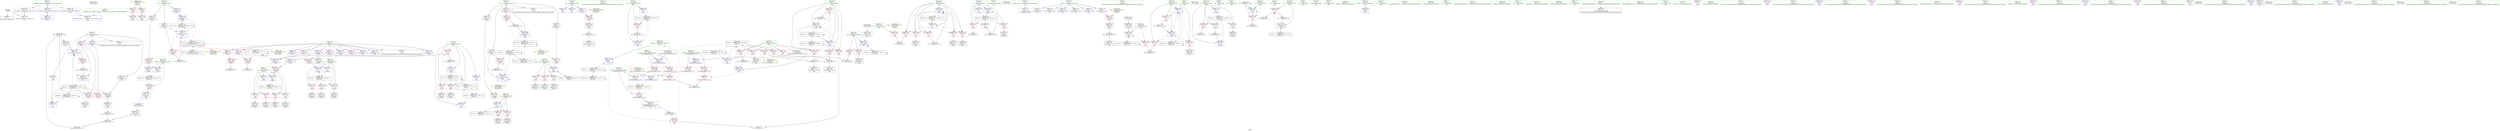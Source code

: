 digraph "SVFG" {
	label="SVFG";

	Node0x561855875530 [shape=record,color=grey,label="{NodeID: 0\nNullPtr}"];
	Node0x561855875530 -> Node0x5618559cab70[style=solid];
	Node0x561855875530 -> Node0x5618559d6530[style=solid];
	Node0x561855a196b0 [shape=record,color=black,label="{NodeID: 526\n264 = PHI()\n}"];
	Node0x5618559ee9b0 [shape=record,color=yellow,style=double,label="{NodeID: 443\n27V_1 = ENCHI(MR_27V_0)\npts\{1 \}\nFun[main]}"];
	Node0x5618559ee9b0 -> Node0x5618559d0a20[style=dashed];
	Node0x5618559ee9b0 -> Node0x5618559d0af0[style=dashed];
	Node0x5618559dcdd0 [shape=record,color=grey,label="{NodeID: 360\n396 = Binary(395, 389, )\n}"];
	Node0x5618559dcdd0 -> Node0x5618559cdeb0[style=solid];
	Node0x5618559d81d0 [shape=record,color=blue,label="{NodeID: 277\n393\<--397\narrayidx58\<--conv60\nmain\n}"];
	Node0x5618559d81d0 -> Node0x5618559cdc50[style=dashed];
	Node0x5618559d81d0 -> Node0x5618559d82a0[style=dashed];
	Node0x5618559cbf10 [shape=record,color=red,label="{NodeID: 194\n195\<--168\n\<--p\n_Z3askv\n}"];
	Node0x5618559cbf10 -> Node0x5618559c8bf0[style=solid];
	Node0x5618559c8800 [shape=record,color=black,label="{NodeID: 111\n372\<--371\nidxprom47\<--sub46\nmain\n}"];
	Node0x5618559c7070 [shape=record,color=green,label="{NodeID: 28\n401\<--1\n\<--dummyObj\nCan only get source location for instruction, argument, global var or function.}"];
	Node0x561855a00240 [shape=record,color=yellow,style=double,label="{NodeID: 471\n10V_1 = ENCHI(MR_10V_0)\npts\{160000 \}\nFun[_Z3insv]}"];
	Node0x561855a00240 -> Node0x5618559d13e0[style=dashed];
	Node0x5618559d3410 [shape=record,color=black,label="{NodeID: 388\nMR_38V_3 = PHI(MR_38V_4, MR_38V_2, )\npts\{225 \}\n}"];
	Node0x5618559d3410 -> Node0x5618559cc590[style=dashed];
	Node0x5618559d3410 -> Node0x5618559d7b50[style=dashed];
	Node0x5618559cd5d0 [shape=record,color=red,label="{NodeID: 222\n404\<--236\n\<--j37\nmain\n}"];
	Node0x5618559cd5d0 -> Node0x5618559ddb50[style=solid];
	Node0x5618559cf090 [shape=record,color=purple,label="{NodeID: 139\n103\<--20\narrayidx4\<--chd\n_Z3insv\n}"];
	Node0x5618559cf090 -> Node0x5618559d14b0[style=solid];
	Node0x5618559c9ab0 [shape=record,color=green,label="{NodeID: 56\n222\<--223\nV\<--V_field_insensitive\nmain\n}"];
	Node0x5618559c9ab0 -> Node0x5618559cc4c0[style=solid];
	Node0x5618559d6be0 [shape=record,color=blue,label="{NodeID: 250\n82\<--144\ni\<--inc17\n_Z3insv\n}"];
	Node0x5618559d6be0 -> Node0x5618559f8070[style=dashed];
	Node0x5618559d07b0 [shape=record,color=red,label="{NodeID: 167\n107\<--23\n\<--tot\n_Z3insv\n}"];
	Node0x5618559d07b0 -> Node0x5618559cb3b0[style=solid];
	Node0x5618559cb3b0 [shape=record,color=black,label="{NodeID: 84\n108\<--107\nidxprom5\<--\n_Z3insv\n}"];
	Node0x5618559b5600 [shape=record,color=green,label="{NodeID: 1\n7\<--1\n__dso_handle\<--dummyObj\nGlob }"];
	Node0x561855a197b0 [shape=record,color=black,label="{NodeID: 527\n278 = PHI()\n}"];
	Node0x5618559dcf50 [shape=record,color=grey,label="{NodeID: 361\n319 = Binary(318, 124, )\n}"];
	Node0x5618559dcf50 -> Node0x5618559d7a80[style=solid];
	Node0x5618559d82a0 [shape=record,color=blue,label="{NodeID: 278\n393\<--400\narrayidx58\<--rem61\nmain\n}"];
	Node0x5618559d82a0 -> Node0x5618559cdab0[style=dashed];
	Node0x5618559d82a0 -> Node0x5618559cdb80[style=dashed];
	Node0x5618559d82a0 -> Node0x5618559d81d0[style=dashed];
	Node0x5618559d82a0 -> Node0x5618559f4970[style=dashed];
	Node0x5618559cbfe0 [shape=record,color=red,label="{NodeID: 195\n179\<--178\n\<--arrayidx\n_Z3askv\n}"];
	Node0x5618559cbfe0 -> Node0x5618559d6f20[style=solid];
	Node0x5618559c88d0 [shape=record,color=black,label="{NodeID: 112\n380\<--379\nidxprom51\<--sub50\nmain\n}"];
	Node0x5618559c7170 [shape=record,color=green,label="{NodeID: 29\n4\<--6\n_ZStL8__ioinit\<--_ZStL8__ioinit_field_insensitive\nGlob }"];
	Node0x5618559c7170 -> Node0x5618559ce120[style=solid];
	Node0x5618559d3910 [shape=record,color=black,label="{NodeID: 389\nMR_40V_2 = PHI(MR_40V_4, MR_40V_1, )\npts\{227 \}\n}"];
	Node0x5618559d3910 -> Node0x5618559d7670[style=dashed];
	Node0x5618559cd6a0 [shape=record,color=red,label="{NodeID: 223\n302\<--301\n\<--arrayidx15\nmain\n}"];
	Node0x5618559cd6a0 -> Node0x5618559c83f0[style=solid];
	Node0x5618559cf160 [shape=record,color=purple,label="{NodeID: 140\n109\<--20\narrayidx6\<--chd\n_Z3insv\n}"];
	Node0x5618559c9b80 [shape=record,color=green,label="{NodeID: 57\n224\<--225\ncas\<--cas_field_insensitive\nmain\n}"];
	Node0x5618559c9b80 -> Node0x5618559cc590[style=solid];
	Node0x5618559c9b80 -> Node0x5618559d7400[style=solid];
	Node0x5618559c9b80 -> Node0x5618559d7b50[style=solid];
	Node0x5618559d6cb0 [shape=record,color=blue,label="{NodeID: 251\n149\<--151\narrayidx19\<--inc20\n_Z3insv\n|{<s0>12}}"];
	Node0x5618559d6cb0:s0 -> Node0x5618559fad70[style=dashed,color=blue];
	Node0x5618559d0880 [shape=record,color=red,label="{NodeID: 168\n118\<--23\n\<--tot\n_Z3insv\n}"];
	Node0x5618559d0880 -> Node0x5618559cb550[style=solid];
	Node0x5618559cb480 [shape=record,color=black,label="{NodeID: 85\n111\<--110\n\<--arraydecay\n_Z3insv\n}"];
	Node0x5618559b4480 [shape=record,color=green,label="{NodeID: 2\n24\<--1\n\<--dummyObj\nCan only get source location for instruction, argument, global var or function.}"];
	Node0x561855a198b0 [shape=record,color=black,label="{NodeID: 528\n283 = PHI()\n}"];
	Node0x561855a198b0 -> Node0x5618559c91a0[style=solid];
	Node0x5618559dd0d0 [shape=record,color=grey,label="{NodeID: 362\n388 = Binary(384, 387, )\n}"];
	Node0x5618559dd0d0 -> Node0x5618559dd250[style=solid];
	Node0x5618559d8370 [shape=record,color=blue,label="{NodeID: 279\n236\<--405\nj37\<--inc63\nmain\n}"];
	Node0x5618559d8370 -> Node0x5618559cd360[style=dashed];
	Node0x5618559d8370 -> Node0x5618559cd430[style=dashed];
	Node0x5618559d8370 -> Node0x5618559cd500[style=dashed];
	Node0x5618559d8370 -> Node0x5618559cd5d0[style=dashed];
	Node0x5618559d8370 -> Node0x5618559d8370[style=dashed];
	Node0x5618559d8370 -> Node0x5618559f3f70[style=dashed];
	Node0x5618559cc0b0 [shape=record,color=red,label="{NodeID: 196\n187\<--186\n\<--arrayidx4\n_Z3askv\n}"];
	Node0x5618559cc0b0 -> Node0x5618559de750[style=solid];
	Node0x5618559c89a0 [shape=record,color=black,label="{NodeID: 113\n383\<--382\nconv53\<--\nmain\n}"];
	Node0x5618559c89a0 -> Node0x5618559dd850[style=solid];
	Node0x5618559c7270 [shape=record,color=green,label="{NodeID: 30\n8\<--9\nwords\<--words_field_insensitive\nGlob }"];
	Node0x5618559c7270 -> Node0x5618559ce1f0[style=solid];
	Node0x5618559c7270 -> Node0x5618559ce2c0[style=solid];
	Node0x5618559c7270 -> Node0x5618559ce390[style=solid];
	Node0x5618559c7270 -> Node0x5618559ce460[style=solid];
	Node0x5618559c7270 -> Node0x5618559ce530[style=solid];
	Node0x5618559c7270 -> Node0x5618559ce600[style=solid];
	Node0x5618559d3a00 [shape=record,color=black,label="{NodeID: 390\nMR_42V_2 = PHI(MR_42V_3, MR_42V_1, )\npts\{229 \}\n}"];
	Node0x5618559d3a00 -> Node0x5618559d7740[style=dashed];
	Node0x5618559d3a00 -> Node0x5618559d3a00[style=dashed];
	Node0x5618559cd770 [shape=record,color=red,label="{NodeID: 224\n308\<--307\n\<--arrayidx18\nmain\n}"];
	Node0x5618559cd770 -> Node0x5618559dc950[style=solid];
	Node0x5618559cf230 [shape=record,color=purple,label="{NodeID: 141\n110\<--20\narraydecay\<--chd\n_Z3insv\n}"];
	Node0x5618559cf230 -> Node0x5618559cb480[style=solid];
	Node0x5618559c9c50 [shape=record,color=green,label="{NodeID: 58\n226\<--227\ni\<--i_field_insensitive\nmain\n}"];
	Node0x5618559c9c50 -> Node0x5618559cc660[style=solid];
	Node0x5618559c9c50 -> Node0x5618559cc730[style=solid];
	Node0x5618559c9c50 -> Node0x5618559cc800[style=solid];
	Node0x5618559c9c50 -> Node0x5618559cc8d0[style=solid];
	Node0x5618559c9c50 -> Node0x5618559cc9a0[style=solid];
	Node0x5618559c9c50 -> Node0x5618559d7670[style=solid];
	Node0x5618559c9c50 -> Node0x5618559d7a80[style=solid];
	Node0x5618559f7670 [shape=record,color=black,label="{NodeID: 418\nMR_2V_2 = PHI(MR_2V_3, MR_2V_1, )\npts\{25 \}\n|{|<s5>12}}"];
	Node0x5618559f7670 -> Node0x5618559d07b0[style=dashed];
	Node0x5618559f7670 -> Node0x5618559d0880[style=dashed];
	Node0x5618559f7670 -> Node0x5618559d0950[style=dashed];
	Node0x5618559f7670 -> Node0x5618559d6970[style=dashed];
	Node0x5618559f7670 -> Node0x5618559f7670[style=dashed];
	Node0x5618559f7670:s5 -> Node0x5618559f9470[style=dashed,color=blue];
	Node0x5618559d6d80 [shape=record,color=blue,label="{NodeID: 252\n164\<--24\nq\<--\n_Z3askv\n}"];
	Node0x5618559d6d80 -> Node0x5618559fb2a0[style=dashed];
	Node0x5618559d0950 [shape=record,color=red,label="{NodeID: 169\n122\<--23\n\<--tot\n_Z3insv\n}"];
	Node0x5618559d0950 -> Node0x5618559d6a40[style=solid];
	Node0x5618559d0950 -> Node0x5618559dc7d0[style=solid];
	Node0x5618559cb550 [shape=record,color=black,label="{NodeID: 86\n119\<--118\nidxprom7\<--\n_Z3insv\n}"];
	Node0x56185599c0a0 [shape=record,color=green,label="{NodeID: 3\n28\<--1\n.str\<--dummyObj\nGlob }"];
	Node0x561855a19a10 [shape=record,color=black,label="{NodeID: 529\n337 = PHI()\n}"];
	Node0x5618559dd250 [shape=record,color=grey,label="{NodeID: 363\n389 = Binary(388, 390, )\n}"];
	Node0x5618559dd250 -> Node0x5618559dcdd0[style=solid];
	Node0x5618559d8440 [shape=record,color=blue,label="{NodeID: 280\n234\<--410\ni33\<--inc66\nmain\n}"];
	Node0x5618559d8440 -> Node0x5618559f3a70[style=dashed];
	Node0x5618559cc180 [shape=record,color=red,label="{NodeID: 197\n198\<--197\n\<--arrayidx8\n_Z3askv\n}"];
	Node0x5618559cc180 -> Node0x5618559d70c0[style=solid];
	Node0x5618559c8a70 [shape=record,color=black,label="{NodeID: 114\n387\<--386\nconv55\<--call54\nmain\n}"];
	Node0x5618559c8a70 -> Node0x5618559dd0d0[style=solid];
	Node0x5618559c7370 [shape=record,color=green,label="{NodeID: 31\n10\<--13\ndp\<--dp_field_insensitive\nGlob }"];
	Node0x5618559c7370 -> Node0x5618559cac70[style=solid];
	Node0x5618559c7370 -> Node0x5618559ce6d0[style=solid];
	Node0x5618559c7370 -> Node0x5618559ce7a0[style=solid];
	Node0x5618559c7370 -> Node0x5618559ce870[style=solid];
	Node0x5618559c7370 -> Node0x5618559ce940[style=solid];
	Node0x5618559d3af0 [shape=record,color=black,label="{NodeID: 391\nMR_44V_2 = PHI(MR_44V_3, MR_44V_1, )\npts\{231 \}\n}"];
	Node0x5618559d3af0 -> Node0x5618559d7810[style=dashed];
	Node0x5618559d3af0 -> Node0x5618559d3af0[style=dashed];
	Node0x5618559cd840 [shape=record,color=red,label="{NodeID: 225\n361\<--358\n\<--call39\nmain\n}"];
	Node0x5618559cd840 -> Node0x5618559ddfd0[style=solid];
	Node0x5618559cf300 [shape=record,color=purple,label="{NodeID: 142\n128\<--20\narrayidx10\<--chd\n_Z3insv\n}"];
	Node0x5618559c9d20 [shape=record,color=green,label="{NodeID: 59\n228\<--229\nl\<--l_field_insensitive\nmain\n}"];
	Node0x5618559c9d20 -> Node0x5618559cca70[style=solid];
	Node0x5618559c9d20 -> Node0x5618559d7740[style=solid];
	Node0x5618559f7b70 [shape=record,color=black,label="{NodeID: 419\nMR_4V_3 = PHI(MR_4V_4, MR_4V_2, )\npts\{81 \}\n}"];
	Node0x5618559f7b70 -> Node0x5618559d0bc0[style=dashed];
	Node0x5618559f7b70 -> Node0x5618559d0c90[style=dashed];
	Node0x5618559f7b70 -> Node0x5618559d0d60[style=dashed];
	Node0x5618559f7b70 -> Node0x5618559d0e30[style=dashed];
	Node0x5618559f7b70 -> Node0x5618559d6b10[style=dashed];
	Node0x5618559d6e50 [shape=record,color=blue,label="{NodeID: 253\n166\<--24\ni\<--\n_Z3askv\n}"];
	Node0x5618559d6e50 -> Node0x5618559fb7a0[style=dashed];
	Node0x5618559d0a20 [shape=record,color=red,label="{NodeID: 170\n242\<--32\n\<--stdin\nmain\n}"];
	Node0x5618559d0a20 -> Node0x5618559c8e60[style=solid];
	Node0x5618559cb620 [shape=record,color=black,label="{NodeID: 87\n127\<--126\nidxprom9\<--\n_Z3insv\n}"];
	Node0x56185599c130 [shape=record,color=green,label="{NodeID: 4\n30\<--1\n.str.1\<--dummyObj\nGlob }"];
	Node0x561855a19ae0 [shape=record,color=black,label="{NodeID: 530\n339 = PHI()\n}"];
	Node0x561855a19ae0 -> Node0x5618559c8590[style=solid];
	Node0x5618559dd3d0 [shape=record,color=grey,label="{NodeID: 364\n323 = Binary(322, 124, )\n}"];
	Node0x5618559dd3d0 -> Node0x5618559d7b50[style=solid];
	Node0x5618559d8510 [shape=record,color=blue,label="{NodeID: 281\n443\<--439\n__a.addr\<--__a\n_ZSt3minIiERKT_S2_S2_\n}"];
	Node0x5618559d8510 -> Node0x5618559d5d80[style=dashed];
	Node0x5618559d8510 -> Node0x5618559d5e50[style=dashed];
	Node0x5618559cc250 [shape=record,color=red,label="{NodeID: 198\n208\<--207\n\<--arrayidx10\n_Z3askv\n}"];
	Node0x5618559cc250 -> Node0x5618559d7260[style=solid];
	Node0x5618559cdd90 [shape=record,color=black,label="{NodeID: 115\n392\<--391\nidxprom57\<--\nmain\n}"];
	Node0x5618559c7470 [shape=record,color=green,label="{NodeID: 32\n14\<--16\ncnt\<--cnt_field_insensitive\nGlob }"];
	Node0x5618559c7470 -> Node0x5618559cad70[style=solid];
	Node0x5618559c7470 -> Node0x5618559cea10[style=solid];
	Node0x5618559c7470 -> Node0x5618559ceae0[style=solid];
	Node0x5618559c7470 -> Node0x5618559cebb0[style=solid];
	Node0x5618559c7470 -> Node0x5618559cec80[style=solid];
	Node0x5618559ef470 [shape=record,color=black,label="{NodeID: 392\nMR_46V_2 = PHI(MR_46V_3, MR_46V_1, )\npts\{233 \}\n}"];
	Node0x5618559ef470 -> Node0x5618559d7cf0[style=dashed];
	Node0x5618559ef470 -> Node0x5618559ef470[style=dashed];
	Node0x5618559cd910 [shape=record,color=red,label="{NodeID: 226\n369\<--368\n\<--arrayidx44\nmain\n}"];
	Node0x5618559cd910 -> Node0x5618559c8730[style=solid];
	Node0x5618559cf3d0 [shape=record,color=purple,label="{NodeID: 143\n131\<--20\narrayidx12\<--chd\n_Z3insv\n}"];
	Node0x5618559cf3d0 -> Node0x5618559d6a40[style=solid];
	Node0x5618559c9df0 [shape=record,color=green,label="{NodeID: 60\n230\<--231\nj\<--j_field_insensitive\nmain\n}"];
	Node0x5618559c9df0 -> Node0x5618559ccb40[style=solid];
	Node0x5618559c9df0 -> Node0x5618559ccc10[style=solid];
	Node0x5618559c9df0 -> Node0x5618559ccce0[style=solid];
	Node0x5618559c9df0 -> Node0x5618559d7810[style=solid];
	Node0x5618559c9df0 -> Node0x5618559d79b0[style=solid];
	Node0x5618559f8070 [shape=record,color=black,label="{NodeID: 420\nMR_6V_3 = PHI(MR_6V_4, MR_6V_2, )\npts\{83 \}\n}"];
	Node0x5618559f8070 -> Node0x5618559d0f00[style=dashed];
	Node0x5618559f8070 -> Node0x5618559d0fd0[style=dashed];
	Node0x5618559f8070 -> Node0x5618559d10a0[style=dashed];
	Node0x5618559f8070 -> Node0x5618559d6be0[style=dashed];
	Node0x5618559d6f20 [shape=record,color=blue,label="{NodeID: 254\n168\<--179\np\<--\n_Z3askv\n}"];
	Node0x5618559d6f20 -> Node0x5618559cbe40[style=dashed];
	Node0x5618559d6f20 -> Node0x5618559cbf10[style=dashed];
	Node0x5618559d6f20 -> Node0x5618559d6f20[style=dashed];
	Node0x5618559d6f20 -> Node0x5618559d2010[style=dashed];
	Node0x5618559d0af0 [shape=record,color=red,label="{NodeID: 171\n248\<--37\n\<--stdout\nmain\n}"];
	Node0x5618559d0af0 -> Node0x5618559c8f30[style=solid];
	Node0x5618559cb6f0 [shape=record,color=black,label="{NodeID: 88\n130\<--129\nidxprom11\<--\n_Z3insv\n}"];
	Node0x5618559b49c0 [shape=record,color=green,label="{NodeID: 5\n32\<--1\nstdin\<--dummyObj\nGlob }"];
	Node0x561855a19c10 [shape=record,color=black,label="{NodeID: 531\n358 = PHI(438, )\n}"];
	Node0x561855a19c10 -> Node0x5618559cd840[style=solid];
	Node0x5618559fed90 [shape=record,color=yellow,style=double,label="{NodeID: 448\n36V_1 = ENCHI(MR_36V_0)\npts\{223 \}\nFun[main]}"];
	Node0x5618559fed90 -> Node0x5618559cc4c0[style=dashed];
	Node0x5618559dd550 [shape=record,color=grey,label="{NodeID: 365\n258 = Binary(257, 259, )\n}"];
	Node0x5618559dd550 -> Node0x5618559d74d0[style=solid];
	Node0x5618559d85e0 [shape=record,color=blue,label="{NodeID: 282\n445\<--440\n__b.addr\<--__b\n_ZSt3minIiERKT_S2_S2_\n}"];
	Node0x5618559d85e0 -> Node0x5618559d5f20[style=dashed];
	Node0x5618559d85e0 -> Node0x5618559d5ff0[style=dashed];
	Node0x5618559cc320 [shape=record,color=red,label="{NodeID: 199\n257\<--218\n\<--T\nmain\n}"];
	Node0x5618559cc320 -> Node0x5618559dd550[style=solid];
	Node0x5618559cc320 -> Node0x5618559debd0[style=solid];
	Node0x5618559cde20 [shape=record,color=black,label="{NodeID: 116\n395\<--394\nconv59\<--\nmain\n}"];
	Node0x5618559cde20 -> Node0x5618559dcdd0[style=solid];
	Node0x5618559c7570 [shape=record,color=green,label="{NodeID: 33\n17\<--19\nch\<--ch_field_insensitive\nGlob }"];
	Node0x5618559c7570 -> Node0x5618559ced50[style=solid];
	Node0x5618559c7570 -> Node0x5618559cee20[style=solid];
	Node0x5618559c7570 -> Node0x5618559ceef0[style=solid];
	Node0x5618559ef940 [shape=record,color=black,label="{NodeID: 393\nMR_48V_2 = PHI(MR_48V_3, MR_48V_1, )\npts\{235 \}\n}"];
	Node0x5618559ef940 -> Node0x5618559d7e90[style=dashed];
	Node0x5618559ef940 -> Node0x5618559ef940[style=dashed];
	Node0x5618559cd9e0 [shape=record,color=red,label="{NodeID: 227\n374\<--373\n\<--arrayidx48\nmain\n}"];
	Node0x5618559cd9e0 -> Node0x5618559dc050[style=solid];
	Node0x5618559cf4a0 [shape=record,color=purple,label="{NodeID: 144\n136\<--20\narrayidx14\<--chd\n_Z3insv\n}"];
	Node0x5618559c9ec0 [shape=record,color=green,label="{NodeID: 61\n232\<--233\nl30\<--l30_field_insensitive\nmain\n}"];
	Node0x5618559c9ec0 -> Node0x5618559ccdb0[style=solid];
	Node0x5618559c9ec0 -> Node0x5618559cce80[style=solid];
	Node0x5618559c9ec0 -> Node0x5618559d7cf0[style=solid];
	Node0x5618559f8570 [shape=record,color=black,label="{NodeID: 421\nMR_8V_2 = PHI(MR_8V_3, MR_8V_1, )\npts\{85 \}\n}"];
	Node0x5618559f8570 -> Node0x5618559d67d0[style=dashed];
	Node0x5618559d6ff0 [shape=record,color=blue,label="{NodeID: 255\n162\<--24\nretval\<--\n_Z3askv\n}"];
	Node0x5618559d6ff0 -> Node0x5618559ea340[style=dashed];
	Node0x5618559d0bc0 [shape=record,color=red,label="{NodeID: 172\n98\<--80\n\<--q\n_Z3insv\n}"];
	Node0x5618559d0bc0 -> Node0x5618559cb210[style=solid];
	Node0x5618559cb7c0 [shape=record,color=black,label="{NodeID: 89\n135\<--134\nidxprom13\<--\n_Z3insv\n}"];
	Node0x5618559b4a50 [shape=record,color=green,label="{NodeID: 6\n33\<--1\n.str.2\<--dummyObj\nGlob }"];
	Node0x561855a19da0 [shape=record,color=black,label="{NodeID: 532\n386 = PHI(161, )\n}"];
	Node0x561855a19da0 -> Node0x5618559c8a70[style=solid];
	Node0x5618559dd6d0 [shape=record,color=grey,label="{NodeID: 366\n304 = Binary(303, 305, )\n}"];
	Node0x5618559dd6d0 -> Node0x5618559c84c0[style=solid];
	Node0x5618559d86b0 [shape=record,color=blue,label="{NodeID: 283\n441\<--455\nretval\<--\n_ZSt3minIiERKT_S2_S2_\n}"];
	Node0x5618559d86b0 -> Node0x5618559fc1a0[style=dashed];
	Node0x5618559cc3f0 [shape=record,color=red,label="{NodeID: 200\n330\<--220\n\<--S\nmain\n}"];
	Node0x5618559cc3f0 -> Node0x5618559dde50[style=solid];
	Node0x5618559cc3f0 -> Node0x5618559deed0[style=solid];
	Node0x5618559cdeb0 [shape=record,color=black,label="{NodeID: 117\n397\<--396\nconv60\<--add\nmain\n}"];
	Node0x5618559cdeb0 -> Node0x5618559d81d0[style=solid];
	Node0x5618559c7670 [shape=record,color=green,label="{NodeID: 34\n20\<--22\nchd\<--chd_field_insensitive\nGlob }"];
	Node0x5618559c7670 -> Node0x5618559cae70[style=solid];
	Node0x5618559c7670 -> Node0x5618559cefc0[style=solid];
	Node0x5618559c7670 -> Node0x5618559cf090[style=solid];
	Node0x5618559c7670 -> Node0x5618559cf160[style=solid];
	Node0x5618559c7670 -> Node0x5618559cf230[style=solid];
	Node0x5618559c7670 -> Node0x5618559cf300[style=solid];
	Node0x5618559c7670 -> Node0x5618559cf3d0[style=solid];
	Node0x5618559c7670 -> Node0x5618559cf4a0[style=solid];
	Node0x5618559c7670 -> Node0x5618559cf570[style=solid];
	Node0x5618559c7670 -> Node0x5618559cf640[style=solid];
	Node0x5618559c7670 -> Node0x5618559cf710[style=solid];
	Node0x5618559c7670 -> Node0x5618559cf7e0[style=solid];
	Node0x5618559c7670 -> Node0x5618559cf8b0[style=solid];
	Node0x5618559efe40 [shape=record,color=black,label="{NodeID: 394\nMR_50V_2 = PHI(MR_50V_3, MR_50V_1, )\npts\{237 \}\n}"];
	Node0x5618559efe40 -> Node0x5618559efe40[style=dashed];
	Node0x5618559efe40 -> Node0x5618559f3f70[style=dashed];
	Node0x5618559cdab0 [shape=record,color=red,label="{NodeID: 228\n382\<--381\n\<--arrayidx52\nmain\n}"];
	Node0x5618559cdab0 -> Node0x5618559c89a0[style=solid];
	Node0x5618559cf570 [shape=record,color=purple,label="{NodeID: 145\n139\<--20\narrayidx16\<--chd\n_Z3insv\n}"];
	Node0x5618559cf570 -> Node0x5618559d1580[style=solid];
	Node0x5618559c9f90 [shape=record,color=green,label="{NodeID: 62\n234\<--235\ni33\<--i33_field_insensitive\nmain\n|{|<s7>18}}"];
	Node0x5618559c9f90 -> Node0x5618559ccf50[style=solid];
	Node0x5618559c9f90 -> Node0x5618559cd020[style=solid];
	Node0x5618559c9f90 -> Node0x5618559cd0f0[style=solid];
	Node0x5618559c9f90 -> Node0x5618559cd1c0[style=solid];
	Node0x5618559c9f90 -> Node0x5618559cd290[style=solid];
	Node0x5618559c9f90 -> Node0x5618559d7e90[style=solid];
	Node0x5618559c9f90 -> Node0x5618559d8440[style=solid];
	Node0x5618559c9f90:s7 -> Node0x561855a19ea0[style=solid,color=red];
	Node0x5618559f8a70 [shape=record,color=black,label="{NodeID: 422\nMR_12V_2 = PHI(MR_12V_3, MR_12V_1, )\npts\{220000 \}\n|{|<s4>12}}"];
	Node0x5618559f8a70 -> Node0x5618559d14b0[style=dashed];
	Node0x5618559f8a70 -> Node0x5618559d1580[style=dashed];
	Node0x5618559f8a70 -> Node0x5618559d6a40[style=dashed];
	Node0x5618559f8a70 -> Node0x5618559f8a70[style=dashed];
	Node0x5618559f8a70:s4 -> Node0x5618559fad70[style=dashed,color=blue];
	Node0x5618559d70c0 [shape=record,color=blue,label="{NodeID: 256\n164\<--198\nq\<--\n_Z3askv\n}"];
	Node0x5618559d70c0 -> Node0x5618559fb2a0[style=dashed];
	Node0x5618559d0c90 [shape=record,color=red,label="{NodeID: 173\n126\<--80\n\<--q\n_Z3insv\n}"];
	Node0x5618559d0c90 -> Node0x5618559cb620[style=solid];
	Node0x5618559cb890 [shape=record,color=black,label="{NodeID: 90\n138\<--137\nidxprom15\<--\n_Z3insv\n}"];
	Node0x5618559b5980 [shape=record,color=green,label="{NodeID: 7\n35\<--1\n.str.3\<--dummyObj\nGlob }"];
	Node0x561855a19ea0 [shape=record,color=black,label="{NodeID: 533\n439 = PHI(234, )\n0th arg _ZSt3minIiERKT_S2_S2_ }"];
	Node0x561855a19ea0 -> Node0x5618559d8510[style=solid];
	Node0x5618559dd850 [shape=record,color=grey,label="{NodeID: 367\n384 = Binary(385, 383, )\n}"];
	Node0x5618559dd850 -> Node0x5618559dd0d0[style=solid];
	Node0x5618559d8780 [shape=record,color=blue,label="{NodeID: 284\n441\<--458\nretval\<--\n_ZSt3minIiERKT_S2_S2_\n}"];
	Node0x5618559d8780 -> Node0x5618559fc1a0[style=dashed];
	Node0x5618559cc4c0 [shape=record,color=red,label="{NodeID: 201\n270\<--222\n\<--V\nmain\n}"];
	Node0x5618559cc4c0 -> Node0x5618559dea50[style=solid];
	Node0x5618559cdf80 [shape=record,color=black,label="{NodeID: 118\n414\<--413\nidxprom68\<--\nmain\n}"];
	Node0x5618559c7770 [shape=record,color=green,label="{NodeID: 35\n23\<--25\ntot\<--tot_field_insensitive\nGlob }"];
	Node0x5618559c7770 -> Node0x5618559d07b0[style=solid];
	Node0x5618559c7770 -> Node0x5618559d0880[style=solid];
	Node0x5618559c7770 -> Node0x5618559d0950[style=solid];
	Node0x5618559c7770 -> Node0x5618559d6260[style=solid];
	Node0x5618559c7770 -> Node0x5618559d6970[style=solid];
	Node0x5618559c7770 -> Node0x5618559d75a0[style=solid];
	Node0x5618559f0340 [shape=record,color=black,label="{NodeID: 395\nMR_52V_2 = PHI(MR_52V_3, MR_52V_1, )\npts\{239 \}\n}"];
	Node0x5618559f0340 -> Node0x5618559f0340[style=dashed];
	Node0x5618559f0340 -> Node0x5618559f4470[style=dashed];
	Node0x5618559cdb80 [shape=record,color=red,label="{NodeID: 229\n394\<--393\n\<--arrayidx58\nmain\n}"];
	Node0x5618559cdb80 -> Node0x5618559cde20[style=solid];
	Node0x5618559cf640 [shape=record,color=purple,label="{NodeID: 146\n183\<--20\narrayidx2\<--chd\n_Z3askv\n}"];
	Node0x5618559ca060 [shape=record,color=green,label="{NodeID: 63\n236\<--237\nj37\<--j37_field_insensitive\nmain\n}"];
	Node0x5618559ca060 -> Node0x5618559cd360[style=solid];
	Node0x5618559ca060 -> Node0x5618559cd430[style=solid];
	Node0x5618559ca060 -> Node0x5618559cd500[style=solid];
	Node0x5618559ca060 -> Node0x5618559cd5d0[style=solid];
	Node0x5618559ca060 -> Node0x5618559d7f60[style=solid];
	Node0x5618559ca060 -> Node0x5618559d8370[style=solid];
	Node0x5618559d7190 [shape=record,color=blue,label="{NodeID: 257\n166\<--202\ni\<--inc\n_Z3askv\n}"];
	Node0x5618559d7190 -> Node0x5618559fb7a0[style=dashed];
	Node0x5618559d0d60 [shape=record,color=red,label="{NodeID: 174\n134\<--80\n\<--q\n_Z3insv\n}"];
	Node0x5618559d0d60 -> Node0x5618559cb7c0[style=solid];
	Node0x5618559cb960 [shape=record,color=black,label="{NodeID: 91\n148\<--147\nidxprom18\<--\n_Z3insv\n}"];
	Node0x5618559b5a10 [shape=record,color=green,label="{NodeID: 8\n37\<--1\nstdout\<--dummyObj\nGlob }"];
	Node0x561855a19fe0 [shape=record,color=black,label="{NodeID: 534\n440 = PHI(238, )\n1st arg _ZSt3minIiERKT_S2_S2_ }"];
	Node0x561855a19fe0 -> Node0x5618559d85e0[style=solid];
	Node0x5618559dd9d0 [shape=record,color=grey,label="{NodeID: 368\n410 = Binary(409, 124, )\n}"];
	Node0x5618559dd9d0 -> Node0x5618559d8440[style=solid];
	Node0x5618559cc590 [shape=record,color=red,label="{NodeID: 202\n322\<--224\n\<--cas\nmain\n}"];
	Node0x5618559cc590 -> Node0x5618559dd3d0[style=solid];
	Node0x5618559ce050 [shape=record,color=black,label="{NodeID: 119\n438\<--461\n_ZSt3minIiERKT_S2_S2__ret\<--\n_ZSt3minIiERKT_S2_S2_\n|{<s0>18}}"];
	Node0x5618559ce050:s0 -> Node0x561855a19c10[style=solid,color=blue];
	Node0x5618559c7870 [shape=record,color=green,label="{NodeID: 36\n26\<--27\nval\<--val_field_insensitive\nGlob }"];
	Node0x5618559c7870 -> Node0x5618559cf980[style=solid];
	Node0x5618559c7870 -> Node0x5618559cfa50[style=solid];
	Node0x5618559c7870 -> Node0x5618559cfb20[style=solid];
	Node0x5618559f0840 [shape=record,color=black,label="{NodeID: 396\nMR_56V_2 = PHI(MR_56V_3, MR_56V_1, )\npts\{130000 \}\n}"];
	Node0x5618559f0840 -> Node0x5618559d7dc0[style=dashed];
	Node0x5618559f0840 -> Node0x5618559f0840[style=dashed];
	Node0x5618559cdc50 [shape=record,color=red,label="{NodeID: 230\n399\<--393\n\<--arrayidx58\nmain\n}"];
	Node0x5618559cdc50 -> Node0x5618559dcad0[style=solid];
	Node0x5618559cf710 [shape=record,color=purple,label="{NodeID: 147\n186\<--20\narrayidx4\<--chd\n_Z3askv\n}"];
	Node0x5618559cf710 -> Node0x5618559cc0b0[style=solid];
	Node0x5618559ca130 [shape=record,color=green,label="{NodeID: 64\n238\<--239\nref.tmp\<--ref.tmp_field_insensitive\nmain\n|{|<s1>18}}"];
	Node0x5618559ca130 -> Node0x5618559d8030[style=solid];
	Node0x5618559ca130:s1 -> Node0x561855a19fe0[style=solid,color=red];
	Node0x5618559f9470 [shape=record,color=black,label="{NodeID: 424\nMR_2V_4 = PHI(MR_2V_5, MR_2V_3, )\npts\{25 \}\n|{|<s1>12}}"];
	Node0x5618559f9470 -> Node0x5618559d2510[style=dashed];
	Node0x5618559f9470:s1 -> Node0x5618559f7670[style=dashed,color=red];
	Node0x5618559d7260 [shape=record,color=blue,label="{NodeID: 258\n162\<--208\nretval\<--\n_Z3askv\n}"];
	Node0x5618559d7260 -> Node0x5618559ea340[style=dashed];
	Node0x5618559d0e30 [shape=record,color=red,label="{NodeID: 175\n147\<--80\n\<--q\n_Z3insv\n}"];
	Node0x5618559d0e30 -> Node0x5618559cb960[style=solid];
	Node0x5618559cba30 [shape=record,color=black,label="{NodeID: 92\n177\<--176\nidxprom\<--\n_Z3askv\n}"];
	Node0x5618559b47b0 [shape=record,color=green,label="{NodeID: 9\n38\<--1\n.str.4\<--dummyObj\nGlob }"];
	Node0x5618559ddb50 [shape=record,color=grey,label="{NodeID: 369\n405 = Binary(404, 124, )\n}"];
	Node0x5618559ddb50 -> Node0x5618559d8370[style=solid];
	Node0x5618559cc660 [shape=record,color=red,label="{NodeID: 203\n269\<--226\n\<--i\nmain\n}"];
	Node0x5618559cc660 -> Node0x5618559dea50[style=solid];
	Node0x5618559ce120 [shape=record,color=purple,label="{NodeID: 120\n61\<--4\n\<--_ZStL8__ioinit\n__cxx_global_var_init\n}"];
	Node0x5618559c7970 [shape=record,color=green,label="{NodeID: 37\n50\<--54\nllvm.global_ctors\<--llvm.global_ctors_field_insensitive\nGlob }"];
	Node0x5618559c7970 -> Node0x5618559d04e0[style=solid];
	Node0x5618559c7970 -> Node0x5618559d05b0[style=solid];
	Node0x5618559c7970 -> Node0x5618559d06b0[style=solid];
	Node0x5618559f0d40 [shape=record,color=black,label="{NodeID: 397\nMR_10V_2 = PHI(MR_10V_6, MR_10V_1, )\npts\{160000 \}\n}"];
	Node0x5618559f0d40 -> Node0x5618559f0d40[style=dashed];
	Node0x5618559f0d40 -> Node0x5618559f4e70[style=dashed];
	Node0x5618559f0d40 -> Node0x5618559fcba0[style=dashed];
	Node0x5618559d5c20 [shape=record,color=red,label="{NodeID: 231\n416\<--415\n\<--arrayidx69\nmain\n}"];
	Node0x5618559cf7e0 [shape=record,color=purple,label="{NodeID: 148\n194\<--20\narrayidx6\<--chd\n_Z3askv\n}"];
	Node0x5618559ca200 [shape=record,color=green,label="{NodeID: 65\n246\<--247\nfreopen\<--freopen_field_insensitive\n}"];
	Node0x5618559d7330 [shape=record,color=blue,label="{NodeID: 259\n216\<--24\nretval\<--\nmain\n}"];
	Node0x5618559d0f00 [shape=record,color=red,label="{NodeID: 176\n89\<--82\n\<--i\n_Z3insv\n}"];
	Node0x5618559d0f00 -> Node0x5618559de150[style=solid];
	Node0x5618559cbb00 [shape=record,color=black,label="{NodeID: 93\n182\<--181\nidxprom1\<--\n_Z3askv\n}"];
	Node0x5618559b4840 [shape=record,color=green,label="{NodeID: 10\n40\<--1\n.str.5\<--dummyObj\nGlob }"];
	Node0x5618559ddcd0 [shape=record,color=grey,label="{NodeID: 370\n202 = Binary(201, 124, )\n}"];
	Node0x5618559ddcd0 -> Node0x5618559d7190[style=solid];
	Node0x5618559cc730 [shape=record,color=red,label="{NodeID: 204\n273\<--226\n\<--i\nmain\n}"];
	Node0x5618559cc730 -> Node0x5618559c9000[style=solid];
	Node0x5618559ce1f0 [shape=record,color=purple,label="{NodeID: 121\n275\<--8\narrayidx\<--words\nmain\n}"];
	Node0x5618559c7a70 [shape=record,color=green,label="{NodeID: 38\n55\<--56\n__cxx_global_var_init\<--__cxx_global_var_init_field_insensitive\n}"];
	Node0x5618559f1240 [shape=record,color=black,label="{NodeID: 398\nMR_61V_2 = PHI(MR_61V_3, MR_61V_1, )\npts\{220000 270000 \}\n}"];
	Node0x5618559f1240 -> Node0x5618559fad70[style=dashed];
	Node0x5618559d5cb0 [shape=record,color=red,label="{NodeID: 232\n461\<--441\n\<--retval\n_ZSt3minIiERKT_S2_S2_\n}"];
	Node0x5618559d5cb0 -> Node0x5618559ce050[style=solid];
	Node0x5618559cf8b0 [shape=record,color=purple,label="{NodeID: 149\n197\<--20\narrayidx8\<--chd\n_Z3askv\n}"];
	Node0x5618559cf8b0 -> Node0x5618559cc180[style=solid];
	Node0x5618559ca300 [shape=record,color=green,label="{NodeID: 66\n254\<--255\nscanf\<--scanf_field_insensitive\n}"];
	Node0x5618559d7400 [shape=record,color=blue,label="{NodeID: 260\n224\<--124\ncas\<--\nmain\n}"];
	Node0x5618559d7400 -> Node0x5618559d3410[style=dashed];
	Node0x5618559d0fd0 [shape=record,color=red,label="{NodeID: 177\n93\<--82\n\<--i\n_Z3insv\n}"];
	Node0x5618559d0fd0 -> Node0x5618559cb140[style=solid];
	Node0x5618559cbbd0 [shape=record,color=black,label="{NodeID: 94\n185\<--184\nidxprom3\<--\n_Z3askv\n}"];
	Node0x5618559b48d0 [shape=record,color=green,label="{NodeID: 11\n42\<--1\n.str.6\<--dummyObj\nGlob }"];
	Node0x5618559dde50 [shape=record,color=grey,label="{NodeID: 371\n331 = Binary(330, 259, )\n}"];
	Node0x5618559dde50 -> Node0x5618559d7c20[style=solid];
	Node0x5618559cc800 [shape=record,color=red,label="{NodeID: 205\n279\<--226\n\<--i\nmain\n}"];
	Node0x5618559cc800 -> Node0x5618559c90d0[style=solid];
	Node0x5618559ce2c0 [shape=record,color=purple,label="{NodeID: 122\n276\<--8\narraydecay\<--words\nmain\n}"];
	Node0x5618559c7b70 [shape=record,color=green,label="{NodeID: 39\n59\<--60\n_ZNSt8ios_base4InitC1Ev\<--_ZNSt8ios_base4InitC1Ev_field_insensitive\n}"];
	Node0x5618559d5d80 [shape=record,color=red,label="{NodeID: 233\n451\<--443\n\<--__a.addr\n_ZSt3minIiERKT_S2_S2_\n}"];
	Node0x5618559d5d80 -> Node0x5618559d6190[style=solid];
	Node0x5618559cf980 [shape=record,color=purple,label="{NodeID: 150\n120\<--26\narrayidx8\<--val\n_Z3insv\n}"];
	Node0x5618559cf980 -> Node0x5618559d68a0[style=solid];
	Node0x5618559ca400 [shape=record,color=green,label="{NodeID: 67\n284\<--285\nstrlen\<--strlen_field_insensitive\n}"];
	Node0x5618559d74d0 [shape=record,color=blue,label="{NodeID: 261\n218\<--258\nT\<--dec\nmain\n}"];
	Node0x5618559d74d0 -> Node0x5618559cc320[style=dashed];
	Node0x5618559d74d0 -> Node0x5618559d74d0[style=dashed];
	Node0x5618559d10a0 [shape=record,color=red,label="{NodeID: 178\n143\<--82\n\<--i\n_Z3insv\n}"];
	Node0x5618559d10a0 -> Node0x5618559dc4d0[style=solid];
	Node0x5618559cbca0 [shape=record,color=black,label="{NodeID: 95\n193\<--192\nidxprom5\<--\n_Z3askv\n}"];
	Node0x5618559c6370 [shape=record,color=green,label="{NodeID: 12\n44\<--1\n.str.7\<--dummyObj\nGlob }"];
	Node0x5618559ddfd0 [shape=record,color=grey,label="{NodeID: 372\n362 = cmp(355, 361, )\n}"];
	Node0x5618559cc8d0 [shape=record,color=red,label="{NodeID: 206\n296\<--226\n\<--i\nmain\n}"];
	Node0x5618559cc8d0 -> Node0x5618559c9270[style=solid];
	Node0x5618559ce390 [shape=record,color=purple,label="{NodeID: 123\n281\<--8\narrayidx6\<--words\nmain\n}"];
	Node0x5618559c7c70 [shape=record,color=green,label="{NodeID: 40\n65\<--66\n__cxa_atexit\<--__cxa_atexit_field_insensitive\n}"];
	Node0x5618559d5e50 [shape=record,color=red,label="{NodeID: 234\n458\<--443\n\<--__a.addr\n_ZSt3minIiERKT_S2_S2_\n}"];
	Node0x5618559d5e50 -> Node0x5618559d8780[style=solid];
	Node0x5618559cfa50 [shape=record,color=purple,label="{NodeID: 151\n149\<--26\narrayidx19\<--val\n_Z3insv\n}"];
	Node0x5618559cfa50 -> Node0x5618559d1650[style=solid];
	Node0x5618559cfa50 -> Node0x5618559d6cb0[style=solid];
	Node0x5618559ca500 [shape=record,color=green,label="{NodeID: 68\n327\<--328\nprintf\<--printf_field_insensitive\n}"];
	Node0x5618559d75a0 [shape=record,color=blue,label="{NodeID: 262\n23\<--124\ntot\<--\nmain\n}"];
	Node0x5618559d75a0 -> Node0x5618559f9470[style=dashed];
	Node0x5618559d1170 [shape=record,color=red,label="{NodeID: 179\n101\<--84\n\<--p\n_Z3insv\n}"];
	Node0x5618559d1170 -> Node0x5618559cb2e0[style=solid];
	Node0x5618559c8bf0 [shape=record,color=black,label="{NodeID: 96\n196\<--195\nidxprom7\<--\n_Z3askv\n}"];
	Node0x5618559c6400 [shape=record,color=green,label="{NodeID: 13\n46\<--1\n.str.8\<--dummyObj\nGlob }"];
	Node0x5618559de150 [shape=record,color=grey,label="{NodeID: 373\n90 = cmp(89, 91, )\n}"];
	Node0x5618559cc9a0 [shape=record,color=red,label="{NodeID: 207\n318\<--226\n\<--i\nmain\n}"];
	Node0x5618559cc9a0 -> Node0x5618559dcf50[style=solid];
	Node0x5618559ce460 [shape=record,color=purple,label="{NodeID: 124\n282\<--8\narraydecay7\<--words\nmain\n}"];
	Node0x5618559c7d70 [shape=record,color=green,label="{NodeID: 41\n64\<--70\n_ZNSt8ios_base4InitD1Ev\<--_ZNSt8ios_base4InitD1Ev_field_insensitive\n}"];
	Node0x5618559c7d70 -> Node0x5618559cb040[style=solid];
	Node0x5618559d5f20 [shape=record,color=red,label="{NodeID: 235\n449\<--445\n\<--__b.addr\n_ZSt3minIiERKT_S2_S2_\n}"];
	Node0x5618559d5f20 -> Node0x5618559d60c0[style=solid];
	Node0x5618559cfb20 [shape=record,color=purple,label="{NodeID: 152\n207\<--26\narrayidx10\<--val\n_Z3askv\n}"];
	Node0x5618559cfb20 -> Node0x5618559cc250[style=solid];
	Node0x5618559ca600 [shape=record,color=green,label="{NodeID: 69\n359\<--360\n_ZSt3minIiERKT_S2_S2_\<--_ZSt3minIiERKT_S2_S2__field_insensitive\n}"];
	Node0x5618559fad70 [shape=record,color=black,label="{NodeID: 429\nMR_61V_3 = PHI(MR_61V_4, MR_61V_2, )\npts\{220000 270000 \}\n|{|<s1>12|<s2>12|<s3>12|<s4>12|<s5>12|<s6>19|<s7>19}}"];
	Node0x5618559fad70 -> Node0x5618559f1240[style=dashed];
	Node0x5618559fad70:s1 -> Node0x5618559d1650[style=dashed,color=red];
	Node0x5618559fad70:s2 -> Node0x5618559d68a0[style=dashed,color=red];
	Node0x5618559fad70:s3 -> Node0x5618559d6cb0[style=dashed,color=red];
	Node0x5618559fad70:s4 -> Node0x5618559f5d70[style=dashed,color=red];
	Node0x5618559fad70:s5 -> Node0x5618559f8a70[style=dashed,color=red];
	Node0x5618559fad70:s6 -> Node0x5618559ee7f0[style=dashed,color=red];
	Node0x5618559fad70:s7 -> Node0x5618559ee8d0[style=dashed,color=red];
	Node0x5618559d7670 [shape=record,color=blue,label="{NodeID: 263\n226\<--24\ni\<--\nmain\n}"];
	Node0x5618559d7670 -> Node0x5618559cc660[style=dashed];
	Node0x5618559d7670 -> Node0x5618559cc730[style=dashed];
	Node0x5618559d7670 -> Node0x5618559cc800[style=dashed];
	Node0x5618559d7670 -> Node0x5618559cc8d0[style=dashed];
	Node0x5618559d7670 -> Node0x5618559cc9a0[style=dashed];
	Node0x5618559d7670 -> Node0x5618559d7a80[style=dashed];
	Node0x5618559d7670 -> Node0x5618559d3910[style=dashed];
	Node0x5618559d1240 [shape=record,color=red,label="{NodeID: 180\n129\<--84\n\<--p\n_Z3insv\n}"];
	Node0x5618559d1240 -> Node0x5618559cb6f0[style=solid];
	Node0x5618559c8cc0 [shape=record,color=black,label="{NodeID: 97\n206\<--205\nidxprom9\<--\n_Z3askv\n}"];
	Node0x5618559c6490 [shape=record,color=green,label="{NodeID: 14\n48\<--1\n.str.9\<--dummyObj\nGlob }"];
	Node0x5618559ff570 [shape=record,color=yellow,style=double,label="{NodeID: 457\n54V_1 = ENCHI(MR_54V_0)\npts\{90000 \}\nFun[main]}"];
	Node0x5618559ff570 -> Node0x5618559cd6a0[style=dashed];
	Node0x5618559de2d0 [shape=record,color=grey,label="{NodeID: 374\n105 = cmp(104, 24, )\n}"];
	Node0x5618559cca70 [shape=record,color=red,label="{NodeID: 208\n293\<--228\n\<--l\nmain\n}"];
	Node0x5618559cca70 -> Node0x5618559ded50[style=solid];
	Node0x5618559ce530 [shape=record,color=purple,label="{NodeID: 125\n298\<--8\narrayidx13\<--words\nmain\n}"];
	Node0x5618559c7e70 [shape=record,color=green,label="{NodeID: 42\n77\<--78\n_Z3insv\<--_Z3insv_field_insensitive\n}"];
	Node0x5618559d5ff0 [shape=record,color=red,label="{NodeID: 236\n455\<--445\n\<--__b.addr\n_ZSt3minIiERKT_S2_S2_\n}"];
	Node0x5618559d5ff0 -> Node0x5618559d86b0[style=solid];
	Node0x5618559cfbf0 [shape=record,color=purple,label="{NodeID: 153\n243\<--28\n\<--.str\nmain\n}"];
	Node0x5618559ca700 [shape=record,color=green,label="{NodeID: 70\n422\<--423\nputs\<--puts_field_insensitive\n}"];
	Node0x5618559fb2a0 [shape=record,color=black,label="{NodeID: 430\nMR_18V_3 = PHI(MR_18V_4, MR_18V_2, )\npts\{165 \}\n}"];
	Node0x5618559fb2a0 -> Node0x5618559d17f0[style=dashed];
	Node0x5618559fb2a0 -> Node0x5618559d18c0[style=dashed];
	Node0x5618559fb2a0 -> Node0x5618559d1990[style=dashed];
	Node0x5618559fb2a0 -> Node0x5618559d70c0[style=dashed];
	Node0x5618559d7740 [shape=record,color=blue,label="{NodeID: 264\n228\<--286\nl\<--conv\nmain\n}"];
	Node0x5618559d7740 -> Node0x5618559cca70[style=dashed];
	Node0x5618559d7740 -> Node0x5618559d7740[style=dashed];
	Node0x5618559d7740 -> Node0x5618559d3a00[style=dashed];
	Node0x5618559d1310 [shape=record,color=red,label="{NodeID: 181\n137\<--84\n\<--p\n_Z3insv\n}"];
	Node0x5618559d1310 -> Node0x5618559cb890[style=solid];
	Node0x5618559c8d90 [shape=record,color=black,label="{NodeID: 98\n161\<--211\n_Z3askv_ret\<--\n_Z3askv\n|{<s0>19}}"];
	Node0x5618559c8d90:s0 -> Node0x561855a19da0[style=solid,color=blue];
	Node0x5618559c6520 [shape=record,color=green,label="{NodeID: 15\n51\<--1\n\<--dummyObj\nCan only get source location for instruction, argument, global var or function.}"];
	Node0x5618559de450 [shape=record,color=grey,label="{NodeID: 375\n350 = cmp(348, 349, )\n}"];
	Node0x5618559ccb40 [shape=record,color=red,label="{NodeID: 209\n292\<--230\n\<--j\nmain\n}"];
	Node0x5618559ccb40 -> Node0x5618559ded50[style=solid];
	Node0x5618559ce600 [shape=record,color=purple,label="{NodeID: 126\n301\<--8\narrayidx15\<--words\nmain\n}"];
	Node0x5618559ce600 -> Node0x5618559cd6a0[style=solid];
	Node0x5618559c7f70 [shape=record,color=green,label="{NodeID: 43\n80\<--81\nq\<--q_field_insensitive\n_Z3insv\n}"];
	Node0x5618559c7f70 -> Node0x5618559d0bc0[style=solid];
	Node0x5618559c7f70 -> Node0x5618559d0c90[style=solid];
	Node0x5618559c7f70 -> Node0x5618559d0d60[style=solid];
	Node0x5618559c7f70 -> Node0x5618559d0e30[style=solid];
	Node0x5618559c7f70 -> Node0x5618559d6630[style=solid];
	Node0x5618559c7f70 -> Node0x5618559d6b10[style=solid];
	Node0x5618559d60c0 [shape=record,color=red,label="{NodeID: 237\n450\<--449\n\<--\n_ZSt3minIiERKT_S2_S2_\n}"];
	Node0x5618559d60c0 -> Node0x5618559de8d0[style=solid];
	Node0x5618559cfcc0 [shape=record,color=purple,label="{NodeID: 154\n244\<--30\n\<--.str.1\nmain\n}"];
	Node0x5618559ca800 [shape=record,color=green,label="{NodeID: 71\n441\<--442\nretval\<--retval_field_insensitive\n_ZSt3minIiERKT_S2_S2_\n}"];
	Node0x5618559ca800 -> Node0x5618559d5cb0[style=solid];
	Node0x5618559ca800 -> Node0x5618559d86b0[style=solid];
	Node0x5618559ca800 -> Node0x5618559d8780[style=solid];
	Node0x5618559fb7a0 [shape=record,color=black,label="{NodeID: 431\nMR_20V_3 = PHI(MR_20V_4, MR_20V_2, )\npts\{167 \}\n}"];
	Node0x5618559fb7a0 -> Node0x5618559d1a60[style=dashed];
	Node0x5618559fb7a0 -> Node0x5618559d1b30[style=dashed];
	Node0x5618559fb7a0 -> Node0x5618559cbd70[style=dashed];
	Node0x5618559fb7a0 -> Node0x5618559d7190[style=dashed];
	Node0x5618559d7810 [shape=record,color=blue,label="{NodeID: 265\n230\<--24\nj\<--\nmain\n}"];
	Node0x5618559d7810 -> Node0x5618559ccb40[style=dashed];
	Node0x5618559d7810 -> Node0x5618559ccc10[style=dashed];
	Node0x5618559d7810 -> Node0x5618559ccce0[style=dashed];
	Node0x5618559d7810 -> Node0x5618559d7810[style=dashed];
	Node0x5618559d7810 -> Node0x5618559d79b0[style=dashed];
	Node0x5618559d7810 -> Node0x5618559d3af0[style=dashed];
	Node0x5618559d13e0 [shape=record,color=red,label="{NodeID: 182\n96\<--95\n\<--arrayidx\n_Z3insv\n}"];
	Node0x5618559d13e0 -> Node0x5618559d67d0[style=solid];
	Node0x5618559c8e60 [shape=record,color=black,label="{NodeID: 99\n245\<--242\ncall\<--\nmain\n}"];
	Node0x5618559c65f0 [shape=record,color=green,label="{NodeID: 16\n91\<--1\n\<--dummyObj\nCan only get source location for instruction, argument, global var or function.}"];
	Node0x5618559de5d0 [shape=record,color=grey,label="{NodeID: 376\n174 = cmp(173, 91, )\n}"];
	Node0x5618559ccc10 [shape=record,color=red,label="{NodeID: 210\n299\<--230\n\<--j\nmain\n}"];
	Node0x5618559ccc10 -> Node0x5618559c9340[style=solid];
	Node0x5618559ce6d0 [shape=record,color=purple,label="{NodeID: 127\n344\<--10\n\<--dp\nmain\n}"];
	Node0x5618559ce6d0 -> Node0x5618559d7dc0[style=solid];
	Node0x5618559c8040 [shape=record,color=green,label="{NodeID: 44\n82\<--83\ni\<--i_field_insensitive\n_Z3insv\n}"];
	Node0x5618559c8040 -> Node0x5618559d0f00[style=solid];
	Node0x5618559c8040 -> Node0x5618559d0fd0[style=solid];
	Node0x5618559c8040 -> Node0x5618559d10a0[style=solid];
	Node0x5618559c8040 -> Node0x5618559d6700[style=solid];
	Node0x5618559c8040 -> Node0x5618559d6be0[style=solid];
	Node0x5618559d6190 [shape=record,color=red,label="{NodeID: 238\n452\<--451\n\<--\n_ZSt3minIiERKT_S2_S2_\n}"];
	Node0x5618559d6190 -> Node0x5618559de8d0[style=solid];
	Node0x5618559cfd90 [shape=record,color=purple,label="{NodeID: 155\n249\<--33\n\<--.str.2\nmain\n}"];
	Node0x5618559ca8d0 [shape=record,color=green,label="{NodeID: 72\n443\<--444\n__a.addr\<--__a.addr_field_insensitive\n_ZSt3minIiERKT_S2_S2_\n}"];
	Node0x5618559ca8d0 -> Node0x5618559d5d80[style=solid];
	Node0x5618559ca8d0 -> Node0x5618559d5e50[style=solid];
	Node0x5618559ca8d0 -> Node0x5618559d8510[style=solid];
	Node0x5618559d78e0 [shape=record,color=blue,label="{NodeID: 266\n307\<--309\narrayidx18\<--inc\nmain\n}"];
	Node0x5618559d78e0 -> Node0x5618559fcba0[style=dashed];
	Node0x5618559d14b0 [shape=record,color=red,label="{NodeID: 183\n104\<--103\n\<--arrayidx4\n_Z3insv\n}"];
	Node0x5618559d14b0 -> Node0x5618559de2d0[style=solid];
	Node0x5618559c8f30 [shape=record,color=black,label="{NodeID: 100\n251\<--248\ncall1\<--\nmain\n}"];
	Node0x5618559c66c0 [shape=record,color=green,label="{NodeID: 17\n113\<--1\n\<--dummyObj\nCan only get source location for instruction, argument, global var or function.}"];
	Node0x5618559ff810 [shape=record,color=yellow,style=double,label="{NodeID: 460\n59V_1 = ENCHI(MR_59V_0)\npts\{190000 \}\nFun[main]}"];
	Node0x5618559ff810 -> Node0x5618559cd910[style=dashed];
	Node0x5618559de750 [shape=record,color=grey,label="{NodeID: 377\n188 = cmp(187, 24, )\n}"];
	Node0x5618559ccce0 [shape=record,color=red,label="{NodeID: 211\n312\<--230\n\<--j\nmain\n}"];
	Node0x5618559ccce0 -> Node0x5618559dcc50[style=solid];
	Node0x5618559ce7a0 [shape=record,color=purple,label="{NodeID: 128\n381\<--10\narrayidx52\<--dp\nmain\n}"];
	Node0x5618559ce7a0 -> Node0x5618559cdab0[style=solid];
	Node0x5618559c8110 [shape=record,color=green,label="{NodeID: 45\n84\<--85\np\<--p_field_insensitive\n_Z3insv\n}"];
	Node0x5618559c8110 -> Node0x5618559d1170[style=solid];
	Node0x5618559c8110 -> Node0x5618559d1240[style=solid];
	Node0x5618559c8110 -> Node0x5618559d1310[style=solid];
	Node0x5618559c8110 -> Node0x5618559d67d0[style=solid];
	Node0x5618559d6260 [shape=record,color=blue,label="{NodeID: 239\n23\<--24\ntot\<--\nGlob }"];
	Node0x5618559d6260 -> Node0x5618559d2510[style=dashed];
	Node0x5618559cfe60 [shape=record,color=purple,label="{NodeID: 156\n250\<--35\n\<--.str.3\nmain\n}"];
	Node0x5618559ca9a0 [shape=record,color=green,label="{NodeID: 73\n445\<--446\n__b.addr\<--__b.addr_field_insensitive\n_ZSt3minIiERKT_S2_S2_\n}"];
	Node0x5618559ca9a0 -> Node0x5618559d5f20[style=solid];
	Node0x5618559ca9a0 -> Node0x5618559d5ff0[style=solid];
	Node0x5618559ca9a0 -> Node0x5618559d85e0[style=solid];
	Node0x5618559fc1a0 [shape=record,color=black,label="{NodeID: 433\nMR_65V_3 = PHI(MR_65V_4, MR_65V_2, )\npts\{442 \}\n}"];
	Node0x5618559fc1a0 -> Node0x5618559d5cb0[style=dashed];
	Node0x5618559dbed0 [shape=record,color=grey,label="{NodeID: 350\n379 = Binary(377, 378, )\n}"];
	Node0x5618559dbed0 -> Node0x5618559c88d0[style=solid];
	Node0x5618559d79b0 [shape=record,color=blue,label="{NodeID: 267\n230\<--313\nj\<--inc19\nmain\n}"];
	Node0x5618559d79b0 -> Node0x5618559ccb40[style=dashed];
	Node0x5618559d79b0 -> Node0x5618559ccc10[style=dashed];
	Node0x5618559d79b0 -> Node0x5618559ccce0[style=dashed];
	Node0x5618559d79b0 -> Node0x5618559d7810[style=dashed];
	Node0x5618559d79b0 -> Node0x5618559d79b0[style=dashed];
	Node0x5618559d79b0 -> Node0x5618559d3af0[style=dashed];
	Node0x5618559d1580 [shape=record,color=red,label="{NodeID: 184\n140\<--139\n\<--arrayidx16\n_Z3insv\n}"];
	Node0x5618559d1580 -> Node0x5618559d6b10[style=solid];
	Node0x5618559c9000 [shape=record,color=black,label="{NodeID: 101\n274\<--273\nidxprom\<--\nmain\n}"];
	Node0x5618559c6790 [shape=record,color=green,label="{NodeID: 18\n114\<--1\n\<--dummyObj\nCan only get source location for instruction, argument, global var or function.}"];
	Node0x5618559de8d0 [shape=record,color=grey,label="{NodeID: 378\n453 = cmp(450, 452, )\n}"];
	Node0x5618559ccdb0 [shape=record,color=red,label="{NodeID: 212\n349\<--232\n\<--l30\nmain\n}"];
	Node0x5618559ccdb0 -> Node0x5618559de450[style=solid];
	Node0x5618559ce870 [shape=record,color=purple,label="{NodeID: 129\n393\<--10\narrayidx58\<--dp\nmain\n}"];
	Node0x5618559ce870 -> Node0x5618559cdb80[style=solid];
	Node0x5618559ce870 -> Node0x5618559cdc50[style=solid];
	Node0x5618559ce870 -> Node0x5618559d81d0[style=solid];
	Node0x5618559ce870 -> Node0x5618559d82a0[style=solid];
	Node0x5618559c81e0 [shape=record,color=green,label="{NodeID: 46\n116\<--117\nllvm.memset.p0i8.i64\<--llvm.memset.p0i8.i64_field_insensitive\n}"];
	Node0x5618559f3a70 [shape=record,color=black,label="{NodeID: 406\nMR_48V_5 = PHI(MR_48V_6, MR_48V_4, )\npts\{235 \}\n|{|<s9>18}}"];
	Node0x5618559f3a70 -> Node0x5618559ccf50[style=dashed];
	Node0x5618559f3a70 -> Node0x5618559cd020[style=dashed];
	Node0x5618559f3a70 -> Node0x5618559cd0f0[style=dashed];
	Node0x5618559f3a70 -> Node0x5618559cd1c0[style=dashed];
	Node0x5618559f3a70 -> Node0x5618559cd290[style=dashed];
	Node0x5618559f3a70 -> Node0x5618559cd840[style=dashed];
	Node0x5618559f3a70 -> Node0x5618559d7e90[style=dashed];
	Node0x5618559f3a70 -> Node0x5618559d8440[style=dashed];
	Node0x5618559f3a70 -> Node0x5618559ef940[style=dashed];
	Node0x5618559f3a70:s9 -> Node0x5618559ffdb0[style=dashed,color=red];
	Node0x5618559d6330 [shape=record,color=blue,label="{NodeID: 240\n469\<--51\nllvm.global_ctors_0\<--\nGlob }"];
	Node0x5618559cff30 [shape=record,color=purple,label="{NodeID: 157\n252\<--38\n\<--.str.4\nmain\n}"];
	Node0x5618559caa70 [shape=record,color=green,label="{NodeID: 74\n52\<--465\n_GLOBAL__sub_I_Nnept_1_0.cpp\<--_GLOBAL__sub_I_Nnept_1_0.cpp_field_insensitive\n}"];
	Node0x5618559caa70 -> Node0x5618559d6430[style=solid];
	Node0x5618559dc050 [shape=record,color=grey,label="{NodeID: 351\n375 = Binary(374, 124, )\n}"];
	Node0x5618559dc050 -> Node0x5618559d8100[style=solid];
	Node0x5618559d7a80 [shape=record,color=blue,label="{NodeID: 268\n226\<--319\ni\<--inc21\nmain\n}"];
	Node0x5618559d7a80 -> Node0x5618559cc660[style=dashed];
	Node0x5618559d7a80 -> Node0x5618559cc730[style=dashed];
	Node0x5618559d7a80 -> Node0x5618559cc800[style=dashed];
	Node0x5618559d7a80 -> Node0x5618559cc8d0[style=dashed];
	Node0x5618559d7a80 -> Node0x5618559cc9a0[style=dashed];
	Node0x5618559d7a80 -> Node0x5618559d7a80[style=dashed];
	Node0x5618559d7a80 -> Node0x5618559d3910[style=dashed];
	Node0x5618559d1650 [shape=record,color=red,label="{NodeID: 185\n150\<--149\n\<--arrayidx19\n_Z3insv\n}"];
	Node0x5618559d1650 -> Node0x5618559dc350[style=solid];
	Node0x5618559c90d0 [shape=record,color=black,label="{NodeID: 102\n280\<--279\nidxprom5\<--\nmain\n}"];
	Node0x5618559c6860 [shape=record,color=green,label="{NodeID: 19\n115\<--1\n\<--dummyObj\nCan only get source location for instruction, argument, global var or function.}"];
	Node0x5618559dea50 [shape=record,color=grey,label="{NodeID: 379\n271 = cmp(269, 270, )\n}"];
	Node0x5618559cce80 [shape=record,color=red,label="{NodeID: 213\n413\<--232\n\<--l30\nmain\n}"];
	Node0x5618559cce80 -> Node0x5618559cdf80[style=solid];
	Node0x5618559ce940 [shape=record,color=purple,label="{NodeID: 130\n415\<--10\narrayidx69\<--dp\nmain\n}"];
	Node0x5618559ce940 -> Node0x5618559d5c20[style=solid];
	Node0x5618559c82e0 [shape=record,color=green,label="{NodeID: 47\n159\<--160\n_Z3askv\<--_Z3askv_field_insensitive\n}"];
	Node0x5618559f3f70 [shape=record,color=black,label="{NodeID: 407\nMR_50V_4 = PHI(MR_50V_6, MR_50V_3, )\npts\{237 \}\n}"];
	Node0x5618559f3f70 -> Node0x5618559d7f60[style=dashed];
	Node0x5618559f3f70 -> Node0x5618559efe40[style=dashed];
	Node0x5618559f3f70 -> Node0x5618559f3f70[style=dashed];
	Node0x5618559d6430 [shape=record,color=blue,label="{NodeID: 241\n470\<--52\nllvm.global_ctors_1\<--_GLOBAL__sub_I_Nnept_1_0.cpp\nGlob }"];
	Node0x5618559d0000 [shape=record,color=purple,label="{NodeID: 158\n263\<--40\n\<--.str.5\nmain\n}"];
	Node0x5618559cab70 [shape=record,color=black,label="{NodeID: 75\n2\<--3\ndummyVal\<--dummyVal\n}"];
	Node0x5618559fcba0 [shape=record,color=black,label="{NodeID: 435\nMR_10V_4 = PHI(MR_10V_5, MR_10V_3, )\npts\{160000 \}\n|{|<s5>12}}"];
	Node0x5618559fcba0 -> Node0x5618559cd770[style=dashed];
	Node0x5618559fcba0 -> Node0x5618559d78e0[style=dashed];
	Node0x5618559fcba0 -> Node0x5618559f0d40[style=dashed];
	Node0x5618559fcba0 -> Node0x5618559f4e70[style=dashed];
	Node0x5618559fcba0 -> Node0x5618559fcba0[style=dashed];
	Node0x5618559fcba0:s5 -> Node0x561855a00240[style=dashed,color=red];
	Node0x5618559dc1d0 [shape=record,color=grey,label="{NodeID: 352\n371 = Binary(370, 305, )\n}"];
	Node0x5618559dc1d0 -> Node0x5618559c8800[style=solid];
	Node0x5618559d7b50 [shape=record,color=blue,label="{NodeID: 269\n224\<--323\ncas\<--inc23\nmain\n}"];
	Node0x5618559d7b50 -> Node0x5618559d3410[style=dashed];
	Node0x5618559d1720 [shape=record,color=red,label="{NodeID: 186\n211\<--162\n\<--retval\n_Z3askv\n}"];
	Node0x5618559d1720 -> Node0x5618559c8d90[style=solid];
	Node0x5618559c91a0 [shape=record,color=black,label="{NodeID: 103\n286\<--283\nconv\<--call8\nmain\n}"];
	Node0x5618559c91a0 -> Node0x5618559d7740[style=solid];
	Node0x5618559c6930 [shape=record,color=green,label="{NodeID: 20\n124\<--1\n\<--dummyObj\nCan only get source location for instruction, argument, global var or function.}"];
	Node0x5618559debd0 [shape=record,color=grey,label="{NodeID: 380\n261 = cmp(257, 24, )\n}"];
	Node0x5618559ccf50 [shape=record,color=red,label="{NodeID: 214\n348\<--234\n\<--i33\nmain\n}"];
	Node0x5618559ccf50 -> Node0x5618559de450[style=solid];
	Node0x5618559cea10 [shape=record,color=purple,label="{NodeID: 131\n95\<--14\narrayidx\<--cnt\n_Z3insv\n}"];
	Node0x5618559cea10 -> Node0x5618559d13e0[style=solid];
	Node0x5618559c9400 [shape=record,color=green,label="{NodeID: 48\n162\<--163\nretval\<--retval_field_insensitive\n_Z3askv\n}"];
	Node0x5618559c9400 -> Node0x5618559d1720[style=solid];
	Node0x5618559c9400 -> Node0x5618559d6ff0[style=solid];
	Node0x5618559c9400 -> Node0x5618559d7260[style=solid];
	Node0x5618559f4470 [shape=record,color=black,label="{NodeID: 408\nMR_52V_4 = PHI(MR_52V_6, MR_52V_3, )\npts\{239 \}\n}"];
	Node0x5618559f4470 -> Node0x5618559d8030[style=dashed];
	Node0x5618559f4470 -> Node0x5618559f0340[style=dashed];
	Node0x5618559f4470 -> Node0x5618559f4470[style=dashed];
	Node0x5618559d6530 [shape=record,color=blue, style = dotted,label="{NodeID: 242\n471\<--3\nllvm.global_ctors_2\<--dummyVal\nGlob }"];
	Node0x5618559d00d0 [shape=record,color=purple,label="{NodeID: 159\n277\<--42\n\<--.str.6\nmain\n}"];
	Node0x5618559cac70 [shape=record,color=black,label="{NodeID: 76\n12\<--10\n\<--dp\nCan only get source location for instruction, argument, global var or function.}"];
	Node0x5618559dc350 [shape=record,color=grey,label="{NodeID: 353\n151 = Binary(150, 124, )\n}"];
	Node0x5618559dc350 -> Node0x5618559d6cb0[style=solid];
	Node0x5618559d7c20 [shape=record,color=blue,label="{NodeID: 270\n220\<--331\nS\<--dec26\nmain\n}"];
	Node0x5618559d7c20 -> Node0x5618559cc3f0[style=dashed];
	Node0x5618559d7c20 -> Node0x5618559d7c20[style=dashed];
	Node0x5618559d7c20 -> Node0x5618559d2f10[style=dashed];
	Node0x5618559d17f0 [shape=record,color=red,label="{NodeID: 187\n181\<--164\n\<--q\n_Z3askv\n}"];
	Node0x5618559d17f0 -> Node0x5618559cbb00[style=solid];
	Node0x5618559c9270 [shape=record,color=black,label="{NodeID: 104\n297\<--296\nidxprom12\<--\nmain\n}"];
	Node0x5618559c6a00 [shape=record,color=green,label="{NodeID: 21\n259\<--1\n\<--dummyObj\nCan only get source location for instruction, argument, global var or function.}"];
	Node0x5618559ded50 [shape=record,color=grey,label="{NodeID: 381\n294 = cmp(292, 293, )\n}"];
	Node0x5618559cd020 [shape=record,color=red,label="{NodeID: 215\n364\<--234\n\<--i33\nmain\n}"];
	Node0x5618559cd020 -> Node0x5618559dc650[style=solid];
	Node0x5618559ceae0 [shape=record,color=purple,label="{NodeID: 132\n178\<--14\narrayidx\<--cnt\n_Z3askv\n}"];
	Node0x5618559ceae0 -> Node0x5618559cbfe0[style=solid];
	Node0x5618559c94d0 [shape=record,color=green,label="{NodeID: 49\n164\<--165\nq\<--q_field_insensitive\n_Z3askv\n}"];
	Node0x5618559c94d0 -> Node0x5618559d17f0[style=solid];
	Node0x5618559c94d0 -> Node0x5618559d18c0[style=solid];
	Node0x5618559c94d0 -> Node0x5618559d1990[style=solid];
	Node0x5618559c94d0 -> Node0x5618559d6d80[style=solid];
	Node0x5618559c94d0 -> Node0x5618559d70c0[style=solid];
	Node0x5618559f4970 [shape=record,color=black,label="{NodeID: 409\nMR_56V_5 = PHI(MR_56V_6, MR_56V_4, )\npts\{130000 \}\n}"];
	Node0x5618559f4970 -> Node0x5618559cdab0[style=dashed];
	Node0x5618559f4970 -> Node0x5618559cdb80[style=dashed];
	Node0x5618559f4970 -> Node0x5618559d5c20[style=dashed];
	Node0x5618559f4970 -> Node0x5618559d7dc0[style=dashed];
	Node0x5618559f4970 -> Node0x5618559d81d0[style=dashed];
	Node0x5618559f4970 -> Node0x5618559f0840[style=dashed];
	Node0x5618559f4970 -> Node0x5618559f4970[style=dashed];
	Node0x5618559d6630 [shape=record,color=blue,label="{NodeID: 243\n80\<--24\nq\<--\n_Z3insv\n}"];
	Node0x5618559d6630 -> Node0x5618559f7b70[style=dashed];
	Node0x5618559d01a0 [shape=record,color=purple,label="{NodeID: 160\n335\<--42\n\<--.str.6\nmain\n}"];
	Node0x5618559cad70 [shape=record,color=black,label="{NodeID: 77\n15\<--14\n\<--cnt\nCan only get source location for instruction, argument, global var or function.}"];
	Node0x5618559dc4d0 [shape=record,color=grey,label="{NodeID: 354\n144 = Binary(143, 124, )\n}"];
	Node0x5618559dc4d0 -> Node0x5618559d6be0[style=solid];
	Node0x5618559d7cf0 [shape=record,color=blue,label="{NodeID: 271\n232\<--340\nl30\<--conv32\nmain\n}"];
	Node0x5618559d7cf0 -> Node0x5618559ccdb0[style=dashed];
	Node0x5618559d7cf0 -> Node0x5618559cce80[style=dashed];
	Node0x5618559d7cf0 -> Node0x5618559d7cf0[style=dashed];
	Node0x5618559d7cf0 -> Node0x5618559ef470[style=dashed];
	Node0x5618559d18c0 [shape=record,color=red,label="{NodeID: 188\n192\<--164\n\<--q\n_Z3askv\n}"];
	Node0x5618559d18c0 -> Node0x5618559cbca0[style=solid];
	Node0x5618559c9340 [shape=record,color=black,label="{NodeID: 105\n300\<--299\nidxprom14\<--\nmain\n}"];
	Node0x5618559c6ad0 [shape=record,color=green,label="{NodeID: 22\n289\<--1\n\<--dummyObj\nCan only get source location for instruction, argument, global var or function.}"];
	Node0x5618559ffcd0 [shape=record,color=yellow,style=double,label="{NodeID: 465\n52V_1 = ENCHI(MR_52V_0)\npts\{239 \}\nFun[_ZSt3minIiERKT_S2_S2_]}"];
	Node0x5618559ffcd0 -> Node0x5618559d60c0[style=dashed];
	Node0x5618559deed0 [shape=record,color=grey,label="{NodeID: 382\n333 = cmp(330, 24, )\n}"];
	Node0x5618559cd0f0 [shape=record,color=red,label="{NodeID: 216\n377\<--234\n\<--i33\nmain\n}"];
	Node0x5618559cd0f0 -> Node0x5618559dbed0[style=solid];
	Node0x5618559cebb0 [shape=record,color=purple,label="{NodeID: 133\n307\<--14\narrayidx18\<--cnt\nmain\n}"];
	Node0x5618559cebb0 -> Node0x5618559cd770[style=solid];
	Node0x5618559cebb0 -> Node0x5618559d78e0[style=solid];
	Node0x5618559c95a0 [shape=record,color=green,label="{NodeID: 50\n166\<--167\ni\<--i_field_insensitive\n_Z3askv\n}"];
	Node0x5618559c95a0 -> Node0x5618559d1a60[style=solid];
	Node0x5618559c95a0 -> Node0x5618559d1b30[style=solid];
	Node0x5618559c95a0 -> Node0x5618559cbd70[style=solid];
	Node0x5618559c95a0 -> Node0x5618559d6e50[style=solid];
	Node0x5618559c95a0 -> Node0x5618559d7190[style=solid];
	Node0x5618559f4e70 [shape=record,color=black,label="{NodeID: 410\nMR_10V_7 = PHI(MR_10V_8, MR_10V_6, )\npts\{160000 \}\n}"];
	Node0x5618559f4e70 -> Node0x5618559cd9e0[style=dashed];
	Node0x5618559f4e70 -> Node0x5618559d8100[style=dashed];
	Node0x5618559f4e70 -> Node0x5618559f0d40[style=dashed];
	Node0x5618559f4e70 -> Node0x5618559f4e70[style=dashed];
	Node0x5618559d6700 [shape=record,color=blue,label="{NodeID: 244\n82\<--24\ni\<--\n_Z3insv\n}"];
	Node0x5618559d6700 -> Node0x5618559f8070[style=dashed];
	Node0x5618559d0270 [shape=record,color=purple,label="{NodeID: 161\n325\<--44\n\<--.str.7\nmain\n}"];
	Node0x5618559cae70 [shape=record,color=black,label="{NodeID: 78\n21\<--20\n\<--chd\nCan only get source location for instruction, argument, global var or function.}"];
	Node0x561855a17c00 [shape=record,color=black,label="{NodeID: 521\n62 = PHI()\n}"];
	Node0x5618559dc650 [shape=record,color=grey,label="{NodeID: 355\n366 = Binary(364, 365, )\n}"];
	Node0x5618559dc650 -> Node0x5618559c8660[style=solid];
	Node0x5618559d7dc0 [shape=record,color=blue,label="{NodeID: 272\n344\<--124\n\<--\nmain\n}"];
	Node0x5618559d7dc0 -> Node0x5618559f4970[style=dashed];
	Node0x5618559d1990 [shape=record,color=red,label="{NodeID: 189\n205\<--164\n\<--q\n_Z3askv\n}"];
	Node0x5618559d1990 -> Node0x5618559c8cc0[style=solid];
	Node0x5618559c83f0 [shape=record,color=black,label="{NodeID: 106\n303\<--302\nconv16\<--\nmain\n}"];
	Node0x5618559c83f0 -> Node0x5618559dd6d0[style=solid];
	Node0x5618559c6ba0 [shape=record,color=green,label="{NodeID: 23\n305\<--1\n\<--dummyObj\nCan only get source location for instruction, argument, global var or function.}"];
	Node0x5618559ffdb0 [shape=record,color=yellow,style=double,label="{NodeID: 466\n48V_1 = ENCHI(MR_48V_0)\npts\{235 \}\nFun[_ZSt3minIiERKT_S2_S2_]}"];
	Node0x5618559ffdb0 -> Node0x5618559d6190[style=dashed];
	Node0x5618559ea340 [shape=record,color=black,label="{NodeID: 383\nMR_16V_3 = PHI(MR_16V_4, MR_16V_2, )\npts\{163 \}\n}"];
	Node0x5618559ea340 -> Node0x5618559d1720[style=dashed];
	Node0x5618559cd1c0 [shape=record,color=red,label="{NodeID: 217\n391\<--234\n\<--i33\nmain\n}"];
	Node0x5618559cd1c0 -> Node0x5618559cdd90[style=solid];
	Node0x5618559cec80 [shape=record,color=purple,label="{NodeID: 134\n373\<--14\narrayidx48\<--cnt\nmain\n}"];
	Node0x5618559cec80 -> Node0x5618559cd9e0[style=solid];
	Node0x5618559cec80 -> Node0x5618559d8100[style=solid];
	Node0x5618559c9670 [shape=record,color=green,label="{NodeID: 51\n168\<--169\np\<--p_field_insensitive\n_Z3askv\n}"];
	Node0x5618559c9670 -> Node0x5618559cbe40[style=solid];
	Node0x5618559c9670 -> Node0x5618559cbf10[style=solid];
	Node0x5618559c9670 -> Node0x5618559d6f20[style=solid];
	Node0x5618559d67d0 [shape=record,color=blue,label="{NodeID: 245\n84\<--96\np\<--\n_Z3insv\n}"];
	Node0x5618559d67d0 -> Node0x5618559d1170[style=dashed];
	Node0x5618559d67d0 -> Node0x5618559d1240[style=dashed];
	Node0x5618559d67d0 -> Node0x5618559d1310[style=dashed];
	Node0x5618559d67d0 -> Node0x5618559f8570[style=dashed];
	Node0x5618559d0340 [shape=record,color=purple,label="{NodeID: 162\n417\<--46\n\<--.str.8\nmain\n}"];
	Node0x5618559caf70 [shape=record,color=black,label="{NodeID: 79\n215\<--24\nmain_ret\<--\nmain\n}"];
	Node0x561855a19200 [shape=record,color=black,label="{NodeID: 522\n326 = PHI()\n}"];
	Node0x5618559dc7d0 [shape=record,color=grey,label="{NodeID: 356\n123 = Binary(122, 124, )\n}"];
	Node0x5618559dc7d0 -> Node0x5618559d6970[style=solid];
	Node0x5618559d7e90 [shape=record,color=blue,label="{NodeID: 273\n234\<--124\ni33\<--\nmain\n}"];
	Node0x5618559d7e90 -> Node0x5618559f3a70[style=dashed];
	Node0x5618559d1a60 [shape=record,color=red,label="{NodeID: 190\n173\<--166\n\<--i\n_Z3askv\n}"];
	Node0x5618559d1a60 -> Node0x5618559de5d0[style=solid];
	Node0x5618559c84c0 [shape=record,color=black,label="{NodeID: 107\n306\<--304\nidxprom17\<--sub\nmain\n}"];
	Node0x5618559c6c70 [shape=record,color=green,label="{NodeID: 24\n343\<--1\n\<--dummyObj\nCan only get source location for instruction, argument, global var or function.}"];
	Node0x5618559d2010 [shape=record,color=black,label="{NodeID: 384\nMR_22V_4 = PHI(MR_22V_2, MR_22V_3, )\npts\{169 \}\n}"];
	Node0x5618559cd290 [shape=record,color=red,label="{NodeID: 218\n409\<--234\n\<--i33\nmain\n}"];
	Node0x5618559cd290 -> Node0x5618559dd9d0[style=solid];
	Node0x5618559ced50 [shape=record,color=purple,label="{NodeID: 135\n336\<--17\n\<--ch\nmain\n}"];
	Node0x5618559c9740 [shape=record,color=green,label="{NodeID: 52\n213\<--214\nmain\<--main_field_insensitive\n}"];
	Node0x5618559d68a0 [shape=record,color=blue,label="{NodeID: 246\n120\<--24\narrayidx8\<--\n_Z3insv\n}"];
	Node0x5618559d68a0 -> Node0x5618559f5d70[style=dashed];
	Node0x5618559d0410 [shape=record,color=purple,label="{NodeID: 163\n420\<--48\n\<--.str.9\nmain\n}"];
	Node0x5618559cb040 [shape=record,color=black,label="{NodeID: 80\n63\<--64\n\<--_ZNSt8ios_base4InitD1Ev\nCan only get source location for instruction, argument, global var or function.}"];
	Node0x561855a19300 [shape=record,color=black,label="{NodeID: 523\n418 = PHI()\n}"];
	Node0x5618559ee710 [shape=record,color=yellow,style=double,label="{NodeID: 440\n10V_1 = ENCHI(MR_10V_0)\npts\{160000 \}\nFun[_Z3askv]}"];
	Node0x5618559ee710 -> Node0x5618559cbfe0[style=dashed];
	Node0x5618559dc950 [shape=record,color=grey,label="{NodeID: 357\n309 = Binary(308, 124, )\n}"];
	Node0x5618559dc950 -> Node0x5618559d78e0[style=solid];
	Node0x5618559d7f60 [shape=record,color=blue,label="{NodeID: 274\n236\<--124\nj37\<--\nmain\n}"];
	Node0x5618559d7f60 -> Node0x5618559cd360[style=dashed];
	Node0x5618559d7f60 -> Node0x5618559cd430[style=dashed];
	Node0x5618559d7f60 -> Node0x5618559cd500[style=dashed];
	Node0x5618559d7f60 -> Node0x5618559cd5d0[style=dashed];
	Node0x5618559d7f60 -> Node0x5618559d8370[style=dashed];
	Node0x5618559d7f60 -> Node0x5618559f3f70[style=dashed];
	Node0x5618559d1b30 [shape=record,color=red,label="{NodeID: 191\n176\<--166\n\<--i\n_Z3askv\n}"];
	Node0x5618559d1b30 -> Node0x5618559cba30[style=solid];
	Node0x5618559c8590 [shape=record,color=black,label="{NodeID: 108\n340\<--339\nconv32\<--call31\nmain\n}"];
	Node0x5618559c8590 -> Node0x5618559d7cf0[style=solid];
	Node0x5618559c6d70 [shape=record,color=green,label="{NodeID: 25\n357\<--1\n\<--dummyObj\nCan only get source location for instruction, argument, global var or function.}"];
	Node0x5618559d2510 [shape=record,color=black,label="{NodeID: 385\nMR_2V_2 = PHI(MR_2V_4, MR_2V_1, )\npts\{25 \}\n}"];
	Node0x5618559d2510 -> Node0x5618559d75a0[style=dashed];
	Node0x5618559cd360 [shape=record,color=red,label="{NodeID: 219\n355\<--236\n\<--j37\nmain\n}"];
	Node0x5618559cd360 -> Node0x5618559ddfd0[style=solid];
	Node0x5618559cee20 [shape=record,color=purple,label="{NodeID: 136\n338\<--17\n\<--ch\nmain\n}"];
	Node0x5618559c9840 [shape=record,color=green,label="{NodeID: 53\n216\<--217\nretval\<--retval_field_insensitive\nmain\n}"];
	Node0x5618559c9840 -> Node0x5618559d7330[style=solid];
	Node0x5618559f5d70 [shape=record,color=black,label="{NodeID: 413\nMR_14V_3 = PHI(MR_14V_4, MR_14V_2, )\npts\{270000 \}\n}"];
	Node0x5618559f5d70 -> Node0x5618559d1650[style=dashed];
	Node0x5618559f5d70 -> Node0x5618559d68a0[style=dashed];
	Node0x5618559f5d70 -> Node0x5618559d6cb0[style=dashed];
	Node0x5618559f5d70 -> Node0x5618559f5d70[style=dashed];
	Node0x5618559d6970 [shape=record,color=blue,label="{NodeID: 247\n23\<--123\ntot\<--inc\n_Z3insv\n}"];
	Node0x5618559d6970 -> Node0x5618559f7670[style=dashed];
	Node0x5618559d04e0 [shape=record,color=purple,label="{NodeID: 164\n469\<--50\nllvm.global_ctors_0\<--llvm.global_ctors\nGlob }"];
	Node0x5618559d04e0 -> Node0x5618559d6330[style=solid];
	Node0x5618559cb140 [shape=record,color=black,label="{NodeID: 81\n94\<--93\nidxprom\<--\n_Z3insv\n}"];
	Node0x561855a19400 [shape=record,color=black,label="{NodeID: 524\n421 = PHI()\n}"];
	Node0x5618559ee7f0 [shape=record,color=yellow,style=double,label="{NodeID: 441\n12V_1 = ENCHI(MR_12V_0)\npts\{220000 \}\nFun[_Z3askv]}"];
	Node0x5618559ee7f0 -> Node0x5618559cc0b0[style=dashed];
	Node0x5618559ee7f0 -> Node0x5618559cc180[style=dashed];
	Node0x5618559dcad0 [shape=record,color=grey,label="{NodeID: 358\n400 = Binary(399, 401, )\n}"];
	Node0x5618559dcad0 -> Node0x5618559d82a0[style=solid];
	Node0x5618559d8030 [shape=record,color=blue,label="{NodeID: 275\n238\<--357\nref.tmp\<--\nmain\n|{|<s3>18}}"];
	Node0x5618559d8030 -> Node0x5618559cd840[style=dashed];
	Node0x5618559d8030 -> Node0x5618559d8030[style=dashed];
	Node0x5618559d8030 -> Node0x5618559f4470[style=dashed];
	Node0x5618559d8030:s3 -> Node0x5618559ffcd0[style=dashed,color=red];
	Node0x5618559cbd70 [shape=record,color=red,label="{NodeID: 192\n201\<--166\n\<--i\n_Z3askv\n}"];
	Node0x5618559cbd70 -> Node0x5618559ddcd0[style=solid];
	Node0x5618559c8660 [shape=record,color=black,label="{NodeID: 109\n367\<--366\nidxprom43\<--sub42\nmain\n}"];
	Node0x5618559c6e70 [shape=record,color=green,label="{NodeID: 26\n385\<--1\n\<--dummyObj\nCan only get source location for instruction, argument, global var or function.}"];
	Node0x5618559cd430 [shape=record,color=red,label="{NodeID: 220\n365\<--236\n\<--j37\nmain\n}"];
	Node0x5618559cd430 -> Node0x5618559dc650[style=solid];
	Node0x5618559ceef0 [shape=record,color=purple,label="{NodeID: 137\n368\<--17\narrayidx44\<--ch\nmain\n}"];
	Node0x5618559ceef0 -> Node0x5618559cd910[style=solid];
	Node0x5618559c9910 [shape=record,color=green,label="{NodeID: 54\n218\<--219\nT\<--T_field_insensitive\nmain\n}"];
	Node0x5618559c9910 -> Node0x5618559cc320[style=solid];
	Node0x5618559c9910 -> Node0x5618559d74d0[style=solid];
	Node0x5618559d6a40 [shape=record,color=blue,label="{NodeID: 248\n131\<--122\narrayidx12\<--\n_Z3insv\n}"];
	Node0x5618559d6a40 -> Node0x5618559d1580[style=dashed];
	Node0x5618559d6a40 -> Node0x5618559f8a70[style=dashed];
	Node0x5618559d05b0 [shape=record,color=purple,label="{NodeID: 165\n470\<--50\nllvm.global_ctors_1\<--llvm.global_ctors\nGlob }"];
	Node0x5618559d05b0 -> Node0x5618559d6430[style=solid];
	Node0x5618559cb210 [shape=record,color=black,label="{NodeID: 82\n99\<--98\nidxprom1\<--\n_Z3insv\n}"];
	Node0x561855a19500 [shape=record,color=black,label="{NodeID: 525\n253 = PHI()\n}"];
	Node0x5618559ee8d0 [shape=record,color=yellow,style=double,label="{NodeID: 442\n14V_1 = ENCHI(MR_14V_0)\npts\{270000 \}\nFun[_Z3askv]}"];
	Node0x5618559ee8d0 -> Node0x5618559cc250[style=dashed];
	Node0x5618559dcc50 [shape=record,color=grey,label="{NodeID: 359\n313 = Binary(312, 124, )\n}"];
	Node0x5618559dcc50 -> Node0x5618559d79b0[style=solid];
	Node0x5618559d8100 [shape=record,color=blue,label="{NodeID: 276\n373\<--375\narrayidx48\<--inc49\nmain\n|{|<s3>19}}"];
	Node0x5618559d8100 -> Node0x5618559cd9e0[style=dashed];
	Node0x5618559d8100 -> Node0x5618559d8100[style=dashed];
	Node0x5618559d8100 -> Node0x5618559f4e70[style=dashed];
	Node0x5618559d8100:s3 -> Node0x5618559ee710[style=dashed,color=red];
	Node0x5618559cbe40 [shape=record,color=red,label="{NodeID: 193\n184\<--168\n\<--p\n_Z3askv\n}"];
	Node0x5618559cbe40 -> Node0x5618559cbbd0[style=solid];
	Node0x5618559c8730 [shape=record,color=black,label="{NodeID: 110\n370\<--369\nconv45\<--\nmain\n}"];
	Node0x5618559c8730 -> Node0x5618559dc1d0[style=solid];
	Node0x5618559c6f70 [shape=record,color=green,label="{NodeID: 27\n390\<--1\n\<--dummyObj\nCan only get source location for instruction, argument, global var or function.}"];
	Node0x5618559d2f10 [shape=record,color=black,label="{NodeID: 387\nMR_34V_2 = PHI(MR_34V_4, MR_34V_1, )\npts\{221 \}\n}"];
	Node0x5618559d2f10 -> Node0x5618559cc3f0[style=dashed];
	Node0x5618559d2f10 -> Node0x5618559d7c20[style=dashed];
	Node0x5618559cd500 [shape=record,color=red,label="{NodeID: 221\n378\<--236\n\<--j37\nmain\n}"];
	Node0x5618559cd500 -> Node0x5618559dbed0[style=solid];
	Node0x5618559cefc0 [shape=record,color=purple,label="{NodeID: 138\n100\<--20\narrayidx2\<--chd\n_Z3insv\n}"];
	Node0x5618559c99e0 [shape=record,color=green,label="{NodeID: 55\n220\<--221\nS\<--S_field_insensitive\nmain\n}"];
	Node0x5618559c99e0 -> Node0x5618559cc3f0[style=solid];
	Node0x5618559c99e0 -> Node0x5618559d7c20[style=solid];
	Node0x5618559d6b10 [shape=record,color=blue,label="{NodeID: 249\n80\<--140\nq\<--\n_Z3insv\n}"];
	Node0x5618559d6b10 -> Node0x5618559f7b70[style=dashed];
	Node0x5618559d06b0 [shape=record,color=purple,label="{NodeID: 166\n471\<--50\nllvm.global_ctors_2\<--llvm.global_ctors\nGlob }"];
	Node0x5618559d06b0 -> Node0x5618559d6530[style=solid];
	Node0x5618559cb2e0 [shape=record,color=black,label="{NodeID: 83\n102\<--101\nidxprom3\<--\n_Z3insv\n}"];
}
